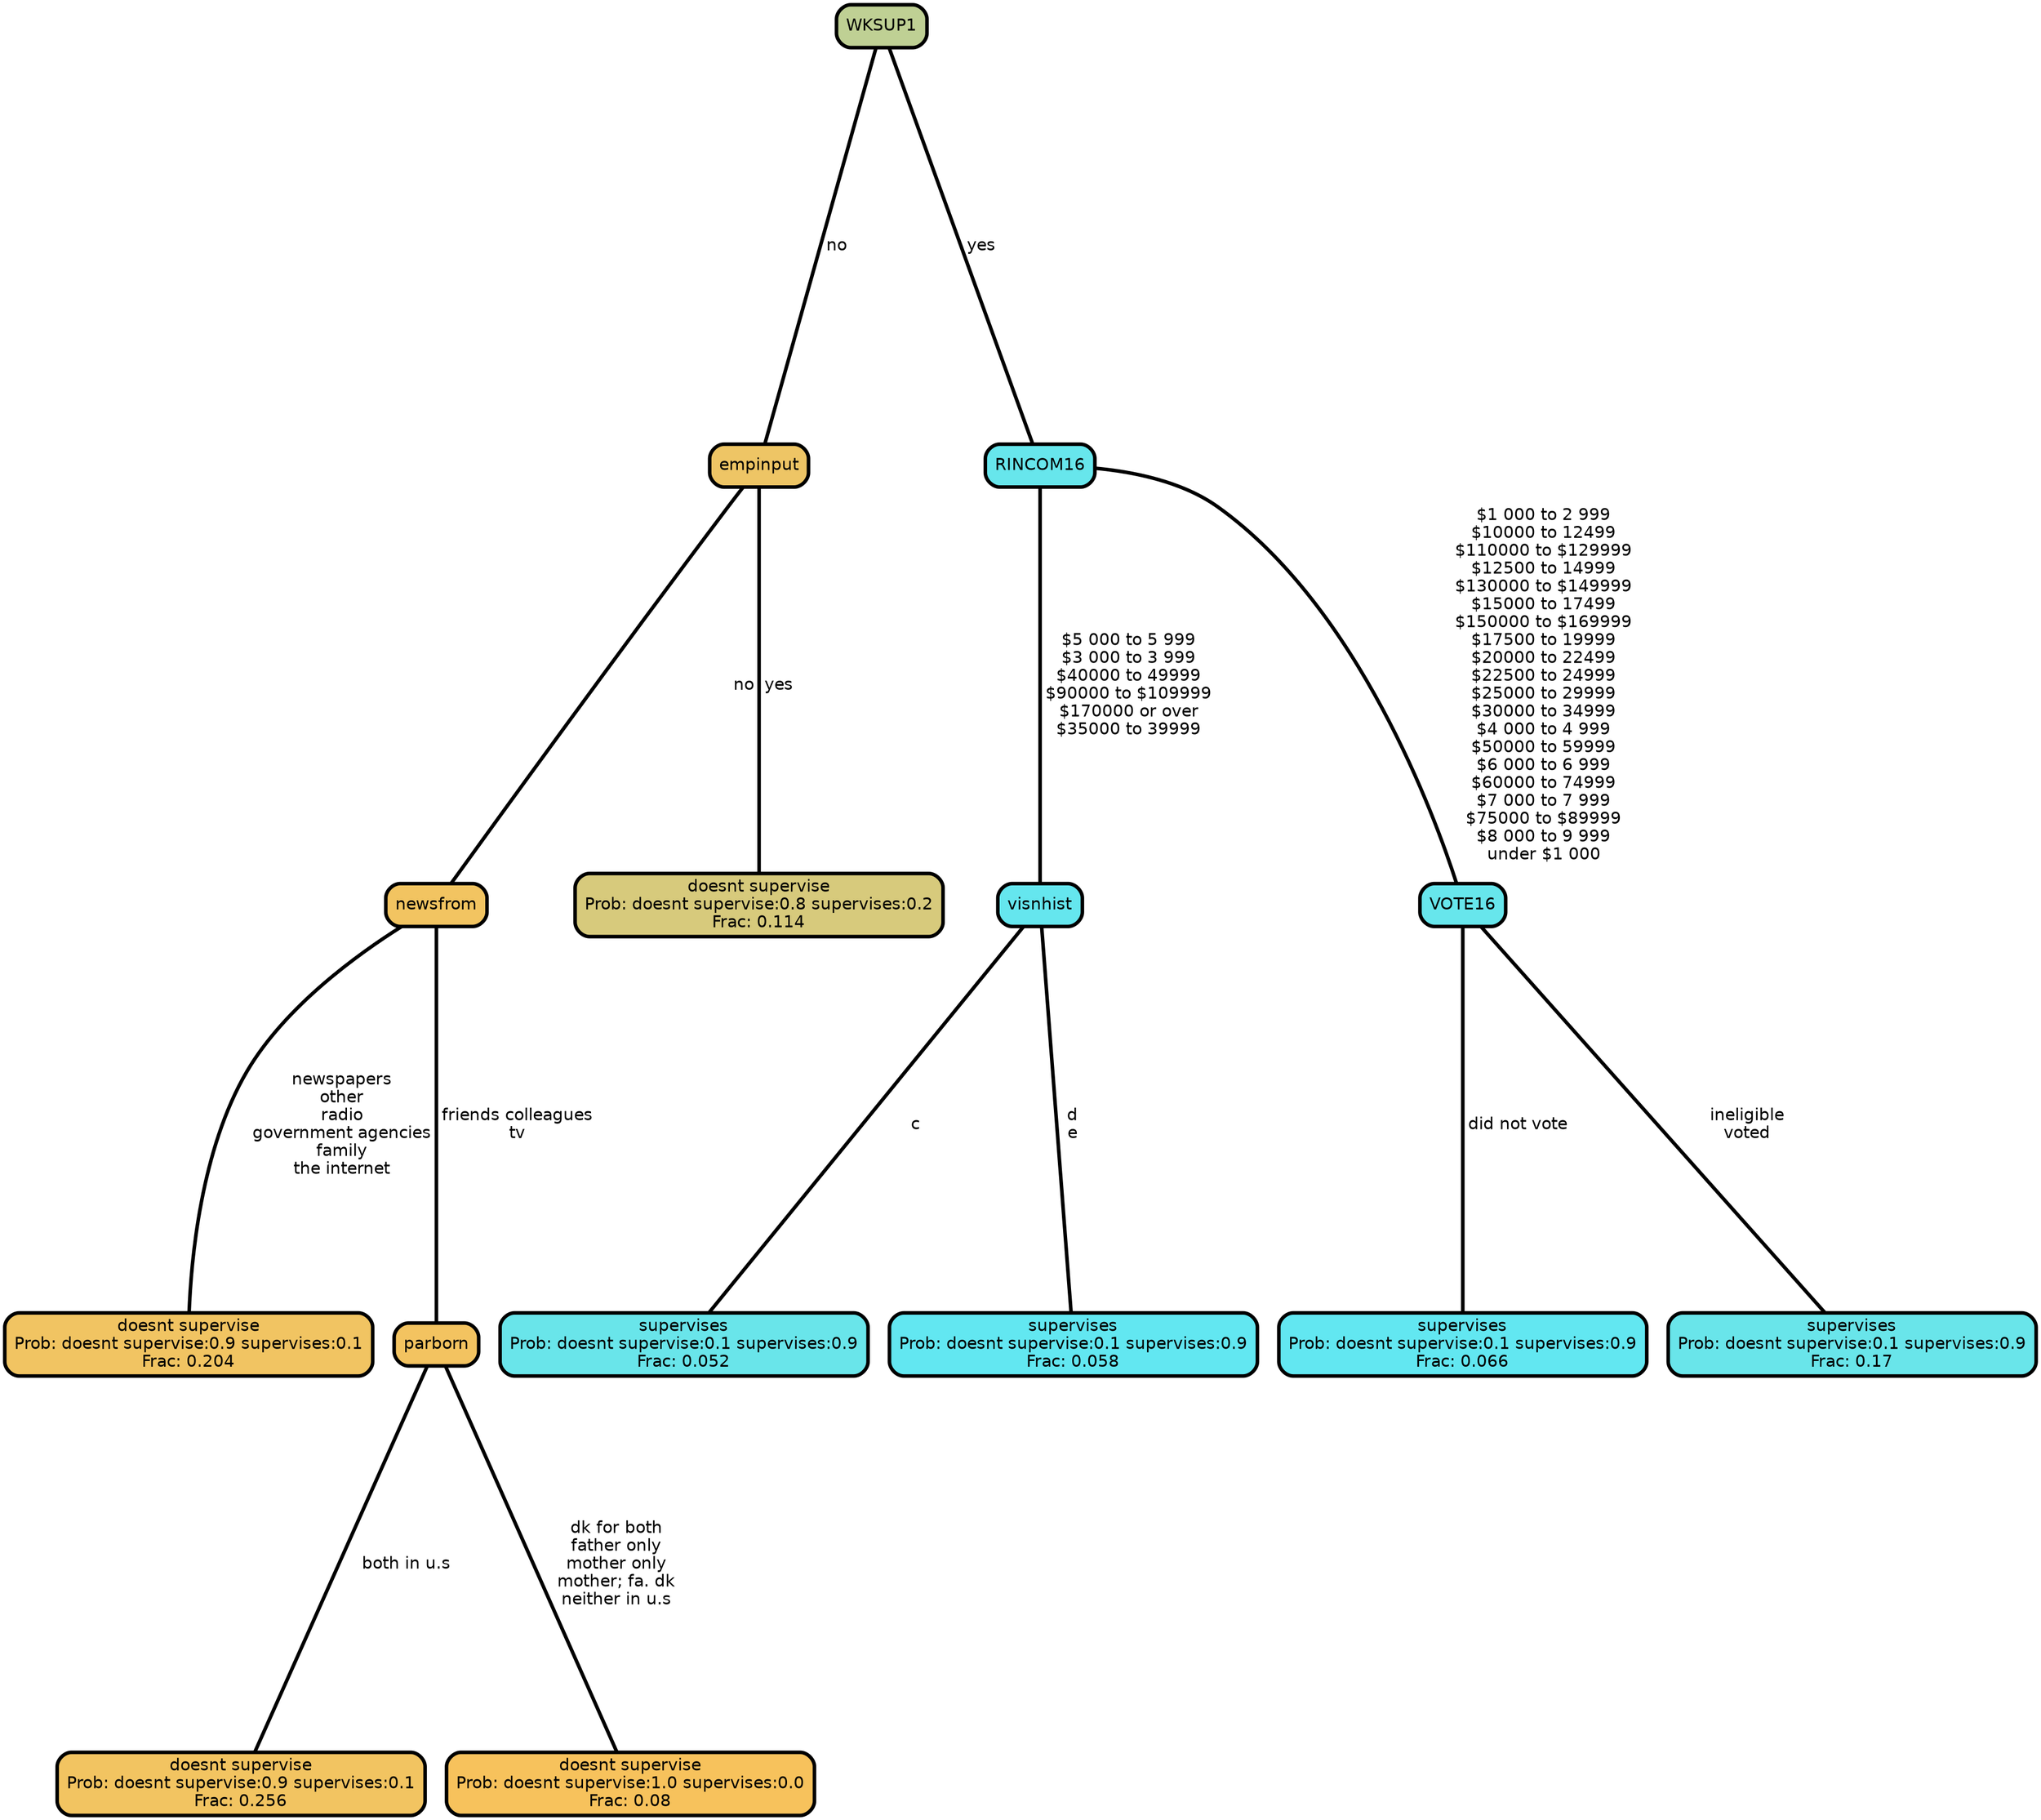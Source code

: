 graph Tree {
node [shape=box, style="filled, rounded",color="black",penwidth="3",fontcolor="black",                 fontname=helvetica] ;
graph [ranksep="0 equally", splines=straight,                 bgcolor=transparent, dpi=200] ;
edge [fontname=helvetica, color=black] ;
0 [label="doesnt supervise
Prob: doesnt supervise:0.9 supervises:0.1
Frac: 0.204", fillcolor="#f1c462"] ;
1 [label="newsfrom", fillcolor="#f2c461"] ;
2 [label="doesnt supervise
Prob: doesnt supervise:0.9 supervises:0.1
Frac: 0.256", fillcolor="#f2c461"] ;
3 [label="parborn", fillcolor="#f3c360"] ;
4 [label="doesnt supervise
Prob: doesnt supervise:1.0 supervises:0.0
Frac: 0.08", fillcolor="#f7c25c"] ;
5 [label="empinput", fillcolor="#eec565"] ;
6 [label="doesnt supervise
Prob: doesnt supervise:0.8 supervises:0.2
Frac: 0.114", fillcolor="#d7ca7c"] ;
7 [label="WKSUP1", fillcolor="#bfd094"] ;
8 [label="supervises
Prob: doesnt supervise:0.1 supervises:0.9
Frac: 0.052", fillcolor="#69e5ea"] ;
9 [label="visnhist", fillcolor="#65e6ee"] ;
10 [label="supervises
Prob: doesnt supervise:0.1 supervises:0.9
Frac: 0.058", fillcolor="#62e7f1"] ;
11 [label="RINCOM16", fillcolor="#67e6ec"] ;
12 [label="supervises
Prob: doesnt supervise:0.1 supervises:0.9
Frac: 0.066", fillcolor="#62e7f1"] ;
13 [label="VOTE16", fillcolor="#67e6ec"] ;
14 [label="supervises
Prob: doesnt supervise:0.1 supervises:0.9
Frac: 0.17", fillcolor="#69e5ea"] ;
1 -- 0 [label=" newspapers\n other\n radio\n government agencies\n family\n the internet",penwidth=3] ;
1 -- 3 [label=" friends colleagues\n tv",penwidth=3] ;
3 -- 2 [label=" both in u.s",penwidth=3] ;
3 -- 4 [label=" dk for both\n father only\n mother only\n mother; fa. dk\n neither in u.s",penwidth=3] ;
5 -- 1 [label=" no",penwidth=3] ;
5 -- 6 [label=" yes",penwidth=3] ;
7 -- 5 [label=" no",penwidth=3] ;
7 -- 11 [label=" yes",penwidth=3] ;
9 -- 8 [label=" c",penwidth=3] ;
9 -- 10 [label=" d\n e",penwidth=3] ;
11 -- 9 [label=" $5 000 to 5 999\n $3 000 to 3 999\n $40000 to 49999\n $90000 to $109999\n $170000 or over\n $35000 to 39999",penwidth=3] ;
11 -- 13 [label=" $1 000 to 2 999\n $10000 to 12499\n $110000 to $129999\n $12500 to 14999\n $130000 to $149999\n $15000 to 17499\n $150000 to $169999\n $17500 to 19999\n $20000 to 22499\n $22500 to 24999\n $25000 to 29999\n $30000 to 34999\n $4 000 to 4 999\n $50000 to 59999\n $6 000 to 6 999\n $60000 to 74999\n $7 000 to 7 999\n $75000 to $89999\n $8 000 to 9 999\n under $1 000",penwidth=3] ;
13 -- 12 [label=" did not vote",penwidth=3] ;
13 -- 14 [label=" ineligible\n voted",penwidth=3] ;
{rank = same;}}